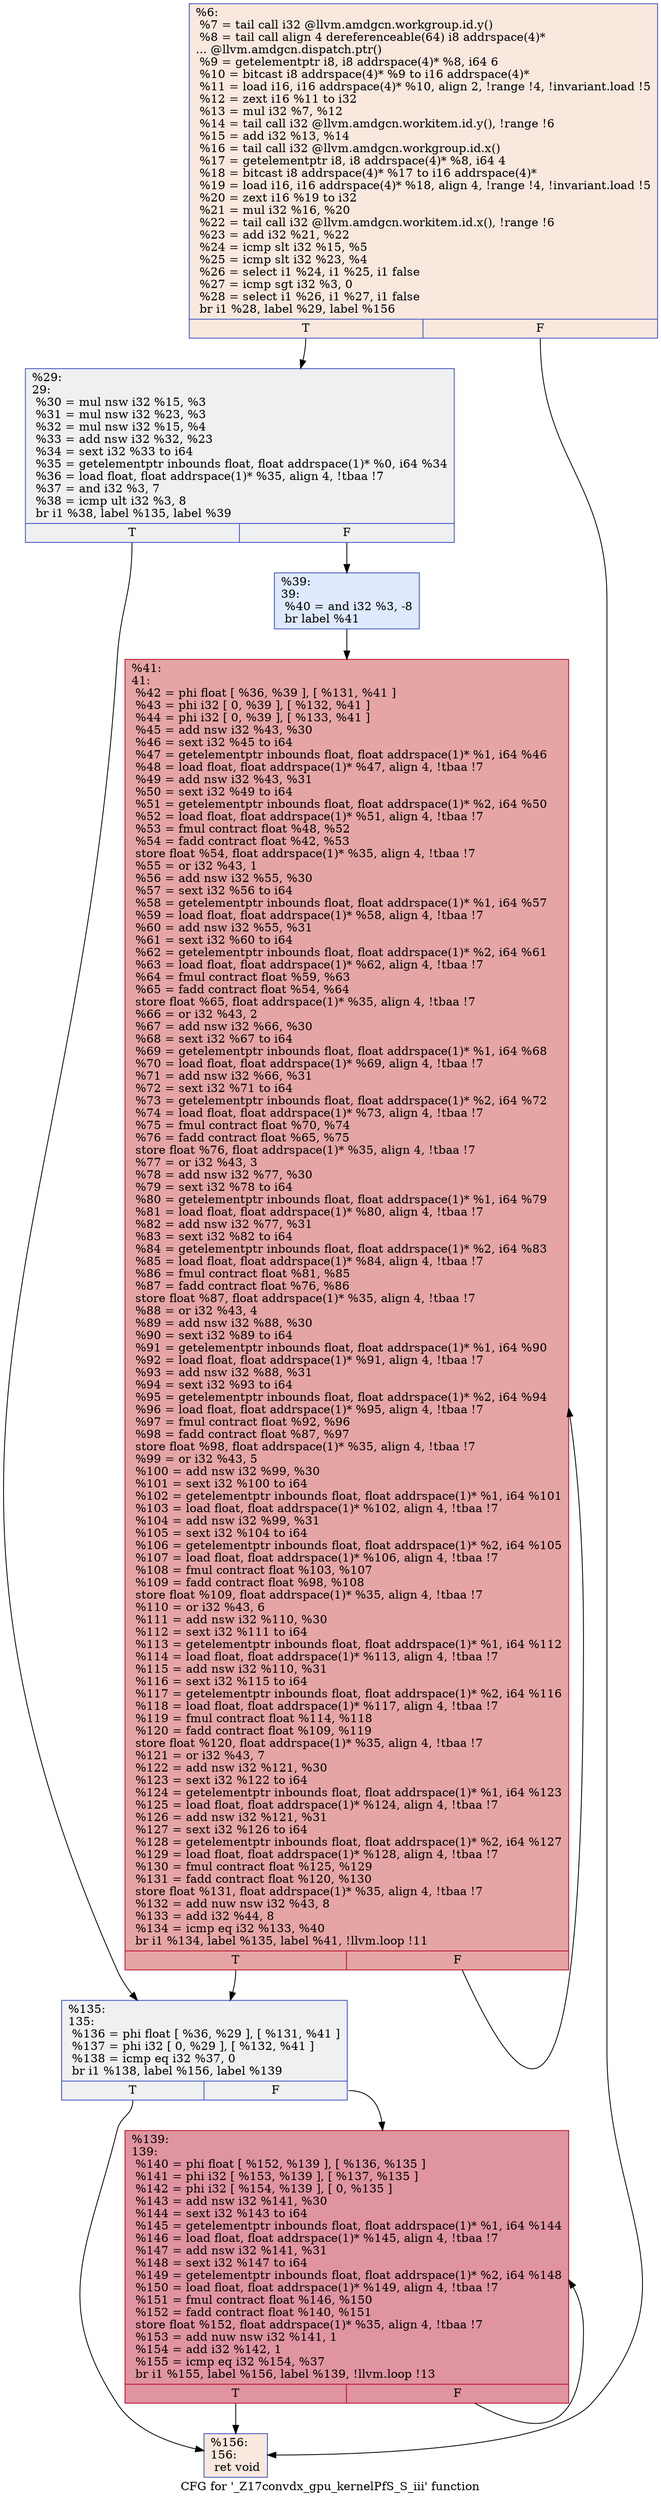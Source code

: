 digraph "CFG for '_Z17convdx_gpu_kernelPfS_S_iii' function" {
	label="CFG for '_Z17convdx_gpu_kernelPfS_S_iii' function";

	Node0x51bcbd0 [shape=record,color="#3d50c3ff", style=filled, fillcolor="#f2cab570",label="{%6:\l  %7 = tail call i32 @llvm.amdgcn.workgroup.id.y()\l  %8 = tail call align 4 dereferenceable(64) i8 addrspace(4)*\l... @llvm.amdgcn.dispatch.ptr()\l  %9 = getelementptr i8, i8 addrspace(4)* %8, i64 6\l  %10 = bitcast i8 addrspace(4)* %9 to i16 addrspace(4)*\l  %11 = load i16, i16 addrspace(4)* %10, align 2, !range !4, !invariant.load !5\l  %12 = zext i16 %11 to i32\l  %13 = mul i32 %7, %12\l  %14 = tail call i32 @llvm.amdgcn.workitem.id.y(), !range !6\l  %15 = add i32 %13, %14\l  %16 = tail call i32 @llvm.amdgcn.workgroup.id.x()\l  %17 = getelementptr i8, i8 addrspace(4)* %8, i64 4\l  %18 = bitcast i8 addrspace(4)* %17 to i16 addrspace(4)*\l  %19 = load i16, i16 addrspace(4)* %18, align 4, !range !4, !invariant.load !5\l  %20 = zext i16 %19 to i32\l  %21 = mul i32 %16, %20\l  %22 = tail call i32 @llvm.amdgcn.workitem.id.x(), !range !6\l  %23 = add i32 %21, %22\l  %24 = icmp slt i32 %15, %5\l  %25 = icmp slt i32 %23, %4\l  %26 = select i1 %24, i1 %25, i1 false\l  %27 = icmp sgt i32 %3, 0\l  %28 = select i1 %26, i1 %27, i1 false\l  br i1 %28, label %29, label %156\l|{<s0>T|<s1>F}}"];
	Node0x51bcbd0:s0 -> Node0x51c07c0;
	Node0x51bcbd0:s1 -> Node0x51c0850;
	Node0x51c07c0 [shape=record,color="#3d50c3ff", style=filled, fillcolor="#d9dce170",label="{%29:\l29:                                               \l  %30 = mul nsw i32 %15, %3\l  %31 = mul nsw i32 %23, %3\l  %32 = mul nsw i32 %15, %4\l  %33 = add nsw i32 %32, %23\l  %34 = sext i32 %33 to i64\l  %35 = getelementptr inbounds float, float addrspace(1)* %0, i64 %34\l  %36 = load float, float addrspace(1)* %35, align 4, !tbaa !7\l  %37 = and i32 %3, 7\l  %38 = icmp ult i32 %3, 8\l  br i1 %38, label %135, label %39\l|{<s0>T|<s1>F}}"];
	Node0x51c07c0:s0 -> Node0x51c10e0;
	Node0x51c07c0:s1 -> Node0x51c1170;
	Node0x51c1170 [shape=record,color="#3d50c3ff", style=filled, fillcolor="#b5cdfa70",label="{%39:\l39:                                               \l  %40 = and i32 %3, -8\l  br label %41\l}"];
	Node0x51c1170 -> Node0x51c1370;
	Node0x51c1370 [shape=record,color="#b70d28ff", style=filled, fillcolor="#c5333470",label="{%41:\l41:                                               \l  %42 = phi float [ %36, %39 ], [ %131, %41 ]\l  %43 = phi i32 [ 0, %39 ], [ %132, %41 ]\l  %44 = phi i32 [ 0, %39 ], [ %133, %41 ]\l  %45 = add nsw i32 %43, %30\l  %46 = sext i32 %45 to i64\l  %47 = getelementptr inbounds float, float addrspace(1)* %1, i64 %46\l  %48 = load float, float addrspace(1)* %47, align 4, !tbaa !7\l  %49 = add nsw i32 %43, %31\l  %50 = sext i32 %49 to i64\l  %51 = getelementptr inbounds float, float addrspace(1)* %2, i64 %50\l  %52 = load float, float addrspace(1)* %51, align 4, !tbaa !7\l  %53 = fmul contract float %48, %52\l  %54 = fadd contract float %42, %53\l  store float %54, float addrspace(1)* %35, align 4, !tbaa !7\l  %55 = or i32 %43, 1\l  %56 = add nsw i32 %55, %30\l  %57 = sext i32 %56 to i64\l  %58 = getelementptr inbounds float, float addrspace(1)* %1, i64 %57\l  %59 = load float, float addrspace(1)* %58, align 4, !tbaa !7\l  %60 = add nsw i32 %55, %31\l  %61 = sext i32 %60 to i64\l  %62 = getelementptr inbounds float, float addrspace(1)* %2, i64 %61\l  %63 = load float, float addrspace(1)* %62, align 4, !tbaa !7\l  %64 = fmul contract float %59, %63\l  %65 = fadd contract float %54, %64\l  store float %65, float addrspace(1)* %35, align 4, !tbaa !7\l  %66 = or i32 %43, 2\l  %67 = add nsw i32 %66, %30\l  %68 = sext i32 %67 to i64\l  %69 = getelementptr inbounds float, float addrspace(1)* %1, i64 %68\l  %70 = load float, float addrspace(1)* %69, align 4, !tbaa !7\l  %71 = add nsw i32 %66, %31\l  %72 = sext i32 %71 to i64\l  %73 = getelementptr inbounds float, float addrspace(1)* %2, i64 %72\l  %74 = load float, float addrspace(1)* %73, align 4, !tbaa !7\l  %75 = fmul contract float %70, %74\l  %76 = fadd contract float %65, %75\l  store float %76, float addrspace(1)* %35, align 4, !tbaa !7\l  %77 = or i32 %43, 3\l  %78 = add nsw i32 %77, %30\l  %79 = sext i32 %78 to i64\l  %80 = getelementptr inbounds float, float addrspace(1)* %1, i64 %79\l  %81 = load float, float addrspace(1)* %80, align 4, !tbaa !7\l  %82 = add nsw i32 %77, %31\l  %83 = sext i32 %82 to i64\l  %84 = getelementptr inbounds float, float addrspace(1)* %2, i64 %83\l  %85 = load float, float addrspace(1)* %84, align 4, !tbaa !7\l  %86 = fmul contract float %81, %85\l  %87 = fadd contract float %76, %86\l  store float %87, float addrspace(1)* %35, align 4, !tbaa !7\l  %88 = or i32 %43, 4\l  %89 = add nsw i32 %88, %30\l  %90 = sext i32 %89 to i64\l  %91 = getelementptr inbounds float, float addrspace(1)* %1, i64 %90\l  %92 = load float, float addrspace(1)* %91, align 4, !tbaa !7\l  %93 = add nsw i32 %88, %31\l  %94 = sext i32 %93 to i64\l  %95 = getelementptr inbounds float, float addrspace(1)* %2, i64 %94\l  %96 = load float, float addrspace(1)* %95, align 4, !tbaa !7\l  %97 = fmul contract float %92, %96\l  %98 = fadd contract float %87, %97\l  store float %98, float addrspace(1)* %35, align 4, !tbaa !7\l  %99 = or i32 %43, 5\l  %100 = add nsw i32 %99, %30\l  %101 = sext i32 %100 to i64\l  %102 = getelementptr inbounds float, float addrspace(1)* %1, i64 %101\l  %103 = load float, float addrspace(1)* %102, align 4, !tbaa !7\l  %104 = add nsw i32 %99, %31\l  %105 = sext i32 %104 to i64\l  %106 = getelementptr inbounds float, float addrspace(1)* %2, i64 %105\l  %107 = load float, float addrspace(1)* %106, align 4, !tbaa !7\l  %108 = fmul contract float %103, %107\l  %109 = fadd contract float %98, %108\l  store float %109, float addrspace(1)* %35, align 4, !tbaa !7\l  %110 = or i32 %43, 6\l  %111 = add nsw i32 %110, %30\l  %112 = sext i32 %111 to i64\l  %113 = getelementptr inbounds float, float addrspace(1)* %1, i64 %112\l  %114 = load float, float addrspace(1)* %113, align 4, !tbaa !7\l  %115 = add nsw i32 %110, %31\l  %116 = sext i32 %115 to i64\l  %117 = getelementptr inbounds float, float addrspace(1)* %2, i64 %116\l  %118 = load float, float addrspace(1)* %117, align 4, !tbaa !7\l  %119 = fmul contract float %114, %118\l  %120 = fadd contract float %109, %119\l  store float %120, float addrspace(1)* %35, align 4, !tbaa !7\l  %121 = or i32 %43, 7\l  %122 = add nsw i32 %121, %30\l  %123 = sext i32 %122 to i64\l  %124 = getelementptr inbounds float, float addrspace(1)* %1, i64 %123\l  %125 = load float, float addrspace(1)* %124, align 4, !tbaa !7\l  %126 = add nsw i32 %121, %31\l  %127 = sext i32 %126 to i64\l  %128 = getelementptr inbounds float, float addrspace(1)* %2, i64 %127\l  %129 = load float, float addrspace(1)* %128, align 4, !tbaa !7\l  %130 = fmul contract float %125, %129\l  %131 = fadd contract float %120, %130\l  store float %131, float addrspace(1)* %35, align 4, !tbaa !7\l  %132 = add nuw nsw i32 %43, 8\l  %133 = add i32 %44, 8\l  %134 = icmp eq i32 %133, %40\l  br i1 %134, label %135, label %41, !llvm.loop !11\l|{<s0>T|<s1>F}}"];
	Node0x51c1370:s0 -> Node0x51c10e0;
	Node0x51c1370:s1 -> Node0x51c1370;
	Node0x51c10e0 [shape=record,color="#3d50c3ff", style=filled, fillcolor="#d9dce170",label="{%135:\l135:                                              \l  %136 = phi float [ %36, %29 ], [ %131, %41 ]\l  %137 = phi i32 [ 0, %29 ], [ %132, %41 ]\l  %138 = icmp eq i32 %37, 0\l  br i1 %138, label %156, label %139\l|{<s0>T|<s1>F}}"];
	Node0x51c10e0:s0 -> Node0x51c0850;
	Node0x51c10e0:s1 -> Node0x51c5c30;
	Node0x51c5c30 [shape=record,color="#b70d28ff", style=filled, fillcolor="#b70d2870",label="{%139:\l139:                                              \l  %140 = phi float [ %152, %139 ], [ %136, %135 ]\l  %141 = phi i32 [ %153, %139 ], [ %137, %135 ]\l  %142 = phi i32 [ %154, %139 ], [ 0, %135 ]\l  %143 = add nsw i32 %141, %30\l  %144 = sext i32 %143 to i64\l  %145 = getelementptr inbounds float, float addrspace(1)* %1, i64 %144\l  %146 = load float, float addrspace(1)* %145, align 4, !tbaa !7\l  %147 = add nsw i32 %141, %31\l  %148 = sext i32 %147 to i64\l  %149 = getelementptr inbounds float, float addrspace(1)* %2, i64 %148\l  %150 = load float, float addrspace(1)* %149, align 4, !tbaa !7\l  %151 = fmul contract float %146, %150\l  %152 = fadd contract float %140, %151\l  store float %152, float addrspace(1)* %35, align 4, !tbaa !7\l  %153 = add nuw nsw i32 %141, 1\l  %154 = add i32 %142, 1\l  %155 = icmp eq i32 %154, %37\l  br i1 %155, label %156, label %139, !llvm.loop !13\l|{<s0>T|<s1>F}}"];
	Node0x51c5c30:s0 -> Node0x51c0850;
	Node0x51c5c30:s1 -> Node0x51c5c30;
	Node0x51c0850 [shape=record,color="#3d50c3ff", style=filled, fillcolor="#f2cab570",label="{%156:\l156:                                              \l  ret void\l}"];
}
